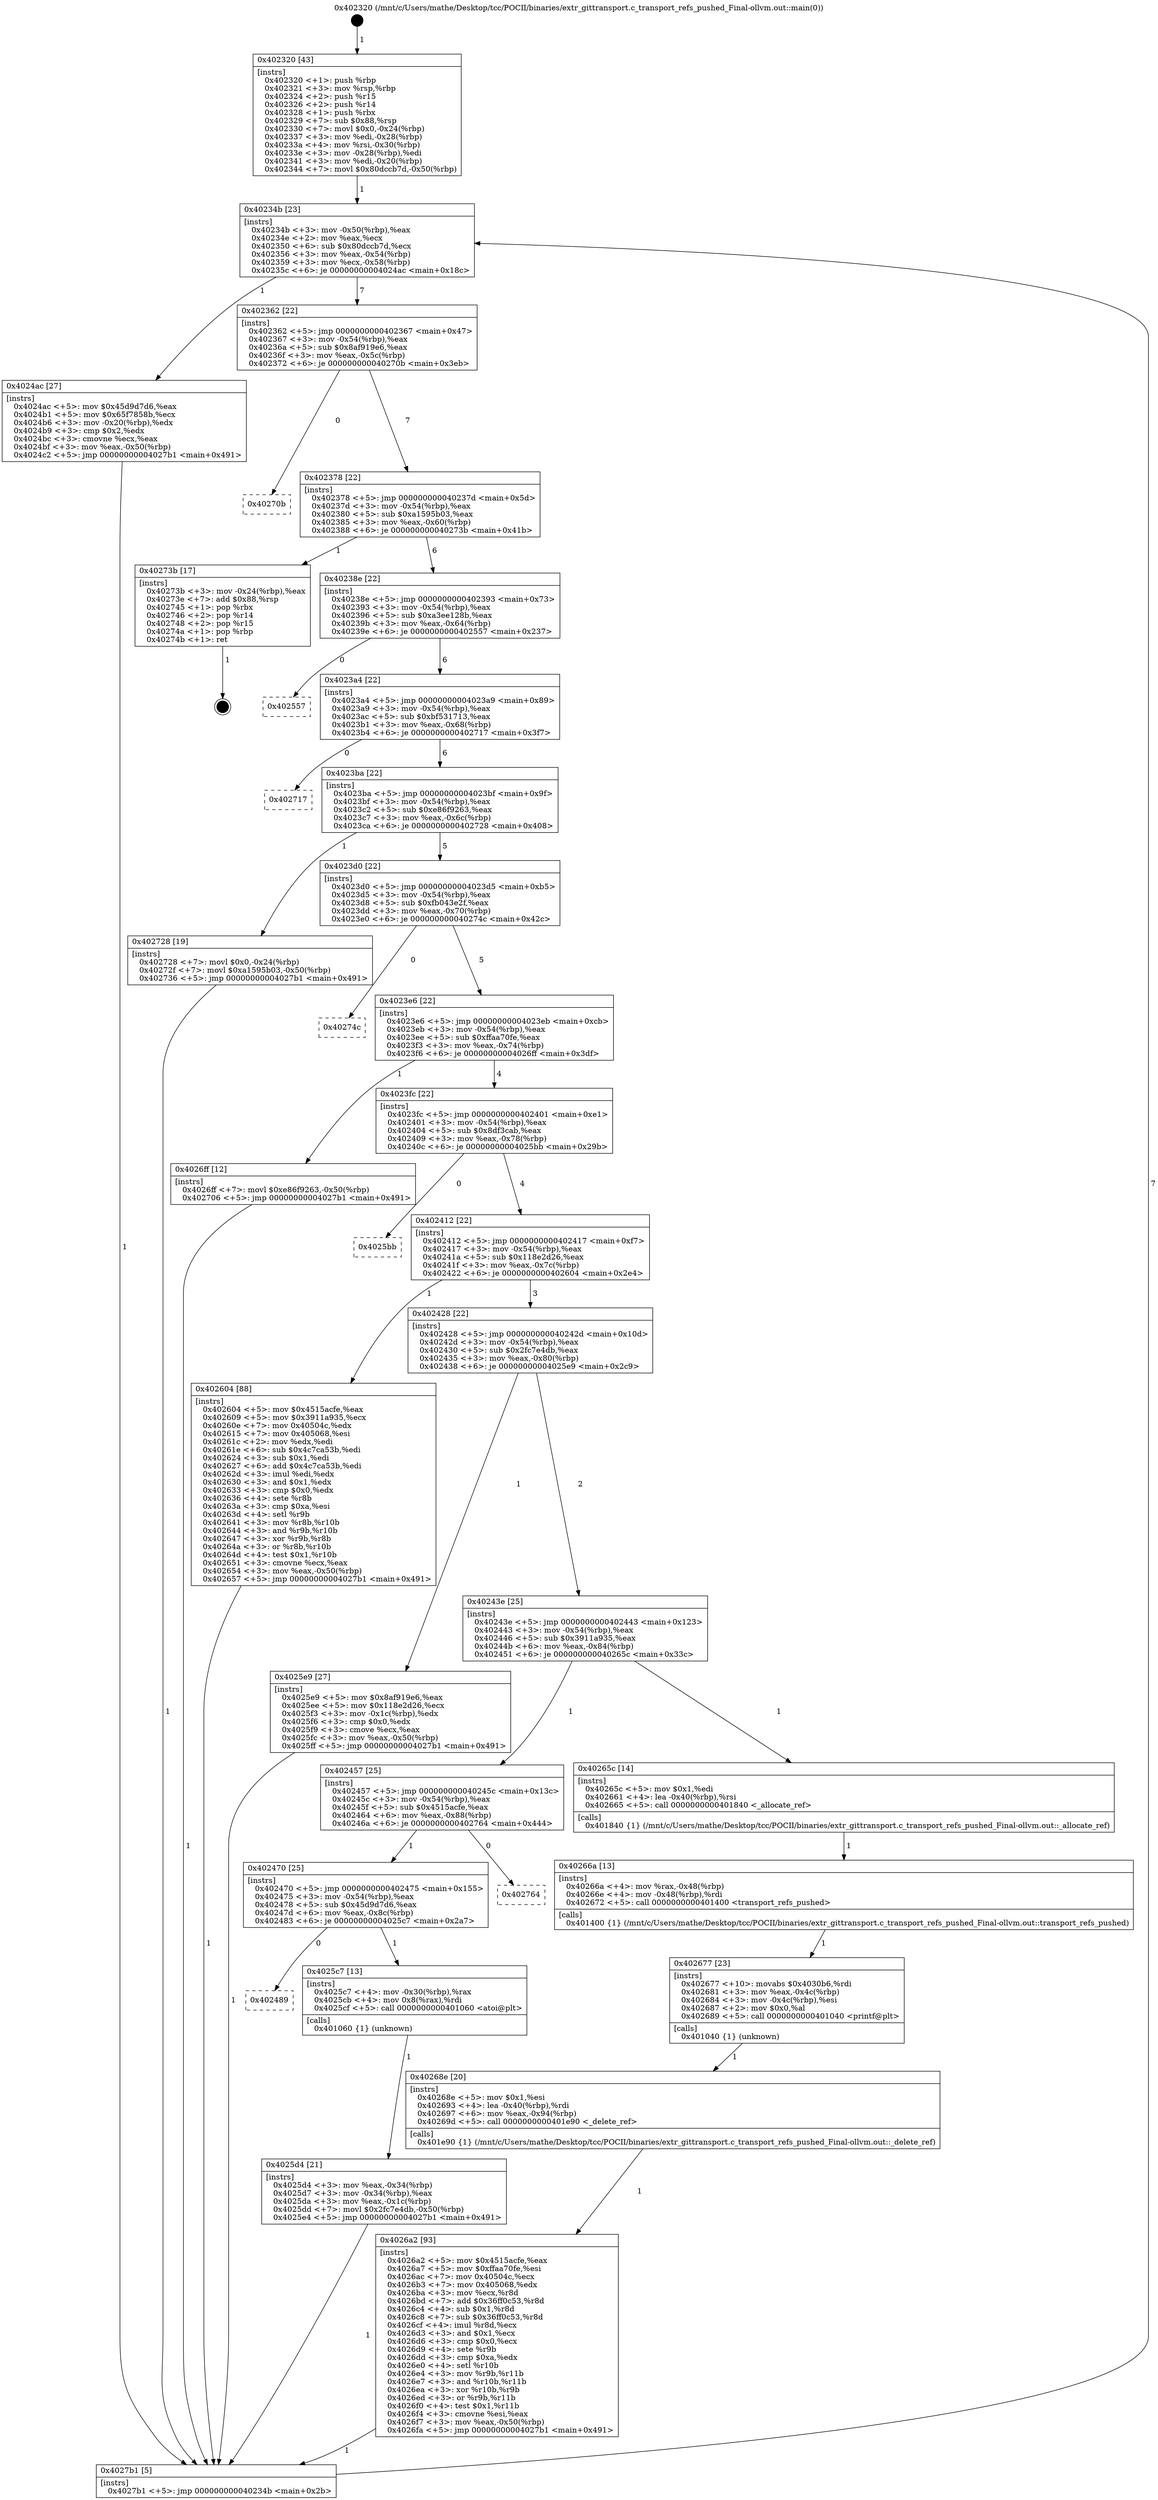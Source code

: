 digraph "0x402320" {
  label = "0x402320 (/mnt/c/Users/mathe/Desktop/tcc/POCII/binaries/extr_gittransport.c_transport_refs_pushed_Final-ollvm.out::main(0))"
  labelloc = "t"
  node[shape=record]

  Entry [label="",width=0.3,height=0.3,shape=circle,fillcolor=black,style=filled]
  "0x40234b" [label="{
     0x40234b [23]\l
     | [instrs]\l
     &nbsp;&nbsp;0x40234b \<+3\>: mov -0x50(%rbp),%eax\l
     &nbsp;&nbsp;0x40234e \<+2\>: mov %eax,%ecx\l
     &nbsp;&nbsp;0x402350 \<+6\>: sub $0x80dccb7d,%ecx\l
     &nbsp;&nbsp;0x402356 \<+3\>: mov %eax,-0x54(%rbp)\l
     &nbsp;&nbsp;0x402359 \<+3\>: mov %ecx,-0x58(%rbp)\l
     &nbsp;&nbsp;0x40235c \<+6\>: je 00000000004024ac \<main+0x18c\>\l
  }"]
  "0x4024ac" [label="{
     0x4024ac [27]\l
     | [instrs]\l
     &nbsp;&nbsp;0x4024ac \<+5\>: mov $0x45d9d7d6,%eax\l
     &nbsp;&nbsp;0x4024b1 \<+5\>: mov $0x65f7858b,%ecx\l
     &nbsp;&nbsp;0x4024b6 \<+3\>: mov -0x20(%rbp),%edx\l
     &nbsp;&nbsp;0x4024b9 \<+3\>: cmp $0x2,%edx\l
     &nbsp;&nbsp;0x4024bc \<+3\>: cmovne %ecx,%eax\l
     &nbsp;&nbsp;0x4024bf \<+3\>: mov %eax,-0x50(%rbp)\l
     &nbsp;&nbsp;0x4024c2 \<+5\>: jmp 00000000004027b1 \<main+0x491\>\l
  }"]
  "0x402362" [label="{
     0x402362 [22]\l
     | [instrs]\l
     &nbsp;&nbsp;0x402362 \<+5\>: jmp 0000000000402367 \<main+0x47\>\l
     &nbsp;&nbsp;0x402367 \<+3\>: mov -0x54(%rbp),%eax\l
     &nbsp;&nbsp;0x40236a \<+5\>: sub $0x8af919e6,%eax\l
     &nbsp;&nbsp;0x40236f \<+3\>: mov %eax,-0x5c(%rbp)\l
     &nbsp;&nbsp;0x402372 \<+6\>: je 000000000040270b \<main+0x3eb\>\l
  }"]
  "0x4027b1" [label="{
     0x4027b1 [5]\l
     | [instrs]\l
     &nbsp;&nbsp;0x4027b1 \<+5\>: jmp 000000000040234b \<main+0x2b\>\l
  }"]
  "0x402320" [label="{
     0x402320 [43]\l
     | [instrs]\l
     &nbsp;&nbsp;0x402320 \<+1\>: push %rbp\l
     &nbsp;&nbsp;0x402321 \<+3\>: mov %rsp,%rbp\l
     &nbsp;&nbsp;0x402324 \<+2\>: push %r15\l
     &nbsp;&nbsp;0x402326 \<+2\>: push %r14\l
     &nbsp;&nbsp;0x402328 \<+1\>: push %rbx\l
     &nbsp;&nbsp;0x402329 \<+7\>: sub $0x88,%rsp\l
     &nbsp;&nbsp;0x402330 \<+7\>: movl $0x0,-0x24(%rbp)\l
     &nbsp;&nbsp;0x402337 \<+3\>: mov %edi,-0x28(%rbp)\l
     &nbsp;&nbsp;0x40233a \<+4\>: mov %rsi,-0x30(%rbp)\l
     &nbsp;&nbsp;0x40233e \<+3\>: mov -0x28(%rbp),%edi\l
     &nbsp;&nbsp;0x402341 \<+3\>: mov %edi,-0x20(%rbp)\l
     &nbsp;&nbsp;0x402344 \<+7\>: movl $0x80dccb7d,-0x50(%rbp)\l
  }"]
  Exit [label="",width=0.3,height=0.3,shape=circle,fillcolor=black,style=filled,peripheries=2]
  "0x40270b" [label="{
     0x40270b\l
  }", style=dashed]
  "0x402378" [label="{
     0x402378 [22]\l
     | [instrs]\l
     &nbsp;&nbsp;0x402378 \<+5\>: jmp 000000000040237d \<main+0x5d\>\l
     &nbsp;&nbsp;0x40237d \<+3\>: mov -0x54(%rbp),%eax\l
     &nbsp;&nbsp;0x402380 \<+5\>: sub $0xa1595b03,%eax\l
     &nbsp;&nbsp;0x402385 \<+3\>: mov %eax,-0x60(%rbp)\l
     &nbsp;&nbsp;0x402388 \<+6\>: je 000000000040273b \<main+0x41b\>\l
  }"]
  "0x4026a2" [label="{
     0x4026a2 [93]\l
     | [instrs]\l
     &nbsp;&nbsp;0x4026a2 \<+5\>: mov $0x4515acfe,%eax\l
     &nbsp;&nbsp;0x4026a7 \<+5\>: mov $0xffaa70fe,%esi\l
     &nbsp;&nbsp;0x4026ac \<+7\>: mov 0x40504c,%ecx\l
     &nbsp;&nbsp;0x4026b3 \<+7\>: mov 0x405068,%edx\l
     &nbsp;&nbsp;0x4026ba \<+3\>: mov %ecx,%r8d\l
     &nbsp;&nbsp;0x4026bd \<+7\>: add $0x36ff0c53,%r8d\l
     &nbsp;&nbsp;0x4026c4 \<+4\>: sub $0x1,%r8d\l
     &nbsp;&nbsp;0x4026c8 \<+7\>: sub $0x36ff0c53,%r8d\l
     &nbsp;&nbsp;0x4026cf \<+4\>: imul %r8d,%ecx\l
     &nbsp;&nbsp;0x4026d3 \<+3\>: and $0x1,%ecx\l
     &nbsp;&nbsp;0x4026d6 \<+3\>: cmp $0x0,%ecx\l
     &nbsp;&nbsp;0x4026d9 \<+4\>: sete %r9b\l
     &nbsp;&nbsp;0x4026dd \<+3\>: cmp $0xa,%edx\l
     &nbsp;&nbsp;0x4026e0 \<+4\>: setl %r10b\l
     &nbsp;&nbsp;0x4026e4 \<+3\>: mov %r9b,%r11b\l
     &nbsp;&nbsp;0x4026e7 \<+3\>: and %r10b,%r11b\l
     &nbsp;&nbsp;0x4026ea \<+3\>: xor %r10b,%r9b\l
     &nbsp;&nbsp;0x4026ed \<+3\>: or %r9b,%r11b\l
     &nbsp;&nbsp;0x4026f0 \<+4\>: test $0x1,%r11b\l
     &nbsp;&nbsp;0x4026f4 \<+3\>: cmovne %esi,%eax\l
     &nbsp;&nbsp;0x4026f7 \<+3\>: mov %eax,-0x50(%rbp)\l
     &nbsp;&nbsp;0x4026fa \<+5\>: jmp 00000000004027b1 \<main+0x491\>\l
  }"]
  "0x40273b" [label="{
     0x40273b [17]\l
     | [instrs]\l
     &nbsp;&nbsp;0x40273b \<+3\>: mov -0x24(%rbp),%eax\l
     &nbsp;&nbsp;0x40273e \<+7\>: add $0x88,%rsp\l
     &nbsp;&nbsp;0x402745 \<+1\>: pop %rbx\l
     &nbsp;&nbsp;0x402746 \<+2\>: pop %r14\l
     &nbsp;&nbsp;0x402748 \<+2\>: pop %r15\l
     &nbsp;&nbsp;0x40274a \<+1\>: pop %rbp\l
     &nbsp;&nbsp;0x40274b \<+1\>: ret\l
  }"]
  "0x40238e" [label="{
     0x40238e [22]\l
     | [instrs]\l
     &nbsp;&nbsp;0x40238e \<+5\>: jmp 0000000000402393 \<main+0x73\>\l
     &nbsp;&nbsp;0x402393 \<+3\>: mov -0x54(%rbp),%eax\l
     &nbsp;&nbsp;0x402396 \<+5\>: sub $0xa3ee128b,%eax\l
     &nbsp;&nbsp;0x40239b \<+3\>: mov %eax,-0x64(%rbp)\l
     &nbsp;&nbsp;0x40239e \<+6\>: je 0000000000402557 \<main+0x237\>\l
  }"]
  "0x40268e" [label="{
     0x40268e [20]\l
     | [instrs]\l
     &nbsp;&nbsp;0x40268e \<+5\>: mov $0x1,%esi\l
     &nbsp;&nbsp;0x402693 \<+4\>: lea -0x40(%rbp),%rdi\l
     &nbsp;&nbsp;0x402697 \<+6\>: mov %eax,-0x94(%rbp)\l
     &nbsp;&nbsp;0x40269d \<+5\>: call 0000000000401e90 \<_delete_ref\>\l
     | [calls]\l
     &nbsp;&nbsp;0x401e90 \{1\} (/mnt/c/Users/mathe/Desktop/tcc/POCII/binaries/extr_gittransport.c_transport_refs_pushed_Final-ollvm.out::_delete_ref)\l
  }"]
  "0x402557" [label="{
     0x402557\l
  }", style=dashed]
  "0x4023a4" [label="{
     0x4023a4 [22]\l
     | [instrs]\l
     &nbsp;&nbsp;0x4023a4 \<+5\>: jmp 00000000004023a9 \<main+0x89\>\l
     &nbsp;&nbsp;0x4023a9 \<+3\>: mov -0x54(%rbp),%eax\l
     &nbsp;&nbsp;0x4023ac \<+5\>: sub $0xbf531713,%eax\l
     &nbsp;&nbsp;0x4023b1 \<+3\>: mov %eax,-0x68(%rbp)\l
     &nbsp;&nbsp;0x4023b4 \<+6\>: je 0000000000402717 \<main+0x3f7\>\l
  }"]
  "0x402677" [label="{
     0x402677 [23]\l
     | [instrs]\l
     &nbsp;&nbsp;0x402677 \<+10\>: movabs $0x4030b6,%rdi\l
     &nbsp;&nbsp;0x402681 \<+3\>: mov %eax,-0x4c(%rbp)\l
     &nbsp;&nbsp;0x402684 \<+3\>: mov -0x4c(%rbp),%esi\l
     &nbsp;&nbsp;0x402687 \<+2\>: mov $0x0,%al\l
     &nbsp;&nbsp;0x402689 \<+5\>: call 0000000000401040 \<printf@plt\>\l
     | [calls]\l
     &nbsp;&nbsp;0x401040 \{1\} (unknown)\l
  }"]
  "0x402717" [label="{
     0x402717\l
  }", style=dashed]
  "0x4023ba" [label="{
     0x4023ba [22]\l
     | [instrs]\l
     &nbsp;&nbsp;0x4023ba \<+5\>: jmp 00000000004023bf \<main+0x9f\>\l
     &nbsp;&nbsp;0x4023bf \<+3\>: mov -0x54(%rbp),%eax\l
     &nbsp;&nbsp;0x4023c2 \<+5\>: sub $0xe86f9263,%eax\l
     &nbsp;&nbsp;0x4023c7 \<+3\>: mov %eax,-0x6c(%rbp)\l
     &nbsp;&nbsp;0x4023ca \<+6\>: je 0000000000402728 \<main+0x408\>\l
  }"]
  "0x40266a" [label="{
     0x40266a [13]\l
     | [instrs]\l
     &nbsp;&nbsp;0x40266a \<+4\>: mov %rax,-0x48(%rbp)\l
     &nbsp;&nbsp;0x40266e \<+4\>: mov -0x48(%rbp),%rdi\l
     &nbsp;&nbsp;0x402672 \<+5\>: call 0000000000401400 \<transport_refs_pushed\>\l
     | [calls]\l
     &nbsp;&nbsp;0x401400 \{1\} (/mnt/c/Users/mathe/Desktop/tcc/POCII/binaries/extr_gittransport.c_transport_refs_pushed_Final-ollvm.out::transport_refs_pushed)\l
  }"]
  "0x402728" [label="{
     0x402728 [19]\l
     | [instrs]\l
     &nbsp;&nbsp;0x402728 \<+7\>: movl $0x0,-0x24(%rbp)\l
     &nbsp;&nbsp;0x40272f \<+7\>: movl $0xa1595b03,-0x50(%rbp)\l
     &nbsp;&nbsp;0x402736 \<+5\>: jmp 00000000004027b1 \<main+0x491\>\l
  }"]
  "0x4023d0" [label="{
     0x4023d0 [22]\l
     | [instrs]\l
     &nbsp;&nbsp;0x4023d0 \<+5\>: jmp 00000000004023d5 \<main+0xb5\>\l
     &nbsp;&nbsp;0x4023d5 \<+3\>: mov -0x54(%rbp),%eax\l
     &nbsp;&nbsp;0x4023d8 \<+5\>: sub $0xfb043e2f,%eax\l
     &nbsp;&nbsp;0x4023dd \<+3\>: mov %eax,-0x70(%rbp)\l
     &nbsp;&nbsp;0x4023e0 \<+6\>: je 000000000040274c \<main+0x42c\>\l
  }"]
  "0x4025d4" [label="{
     0x4025d4 [21]\l
     | [instrs]\l
     &nbsp;&nbsp;0x4025d4 \<+3\>: mov %eax,-0x34(%rbp)\l
     &nbsp;&nbsp;0x4025d7 \<+3\>: mov -0x34(%rbp),%eax\l
     &nbsp;&nbsp;0x4025da \<+3\>: mov %eax,-0x1c(%rbp)\l
     &nbsp;&nbsp;0x4025dd \<+7\>: movl $0x2fc7e4db,-0x50(%rbp)\l
     &nbsp;&nbsp;0x4025e4 \<+5\>: jmp 00000000004027b1 \<main+0x491\>\l
  }"]
  "0x40274c" [label="{
     0x40274c\l
  }", style=dashed]
  "0x4023e6" [label="{
     0x4023e6 [22]\l
     | [instrs]\l
     &nbsp;&nbsp;0x4023e6 \<+5\>: jmp 00000000004023eb \<main+0xcb\>\l
     &nbsp;&nbsp;0x4023eb \<+3\>: mov -0x54(%rbp),%eax\l
     &nbsp;&nbsp;0x4023ee \<+5\>: sub $0xffaa70fe,%eax\l
     &nbsp;&nbsp;0x4023f3 \<+3\>: mov %eax,-0x74(%rbp)\l
     &nbsp;&nbsp;0x4023f6 \<+6\>: je 00000000004026ff \<main+0x3df\>\l
  }"]
  "0x402489" [label="{
     0x402489\l
  }", style=dashed]
  "0x4026ff" [label="{
     0x4026ff [12]\l
     | [instrs]\l
     &nbsp;&nbsp;0x4026ff \<+7\>: movl $0xe86f9263,-0x50(%rbp)\l
     &nbsp;&nbsp;0x402706 \<+5\>: jmp 00000000004027b1 \<main+0x491\>\l
  }"]
  "0x4023fc" [label="{
     0x4023fc [22]\l
     | [instrs]\l
     &nbsp;&nbsp;0x4023fc \<+5\>: jmp 0000000000402401 \<main+0xe1\>\l
     &nbsp;&nbsp;0x402401 \<+3\>: mov -0x54(%rbp),%eax\l
     &nbsp;&nbsp;0x402404 \<+5\>: sub $0x8df3cab,%eax\l
     &nbsp;&nbsp;0x402409 \<+3\>: mov %eax,-0x78(%rbp)\l
     &nbsp;&nbsp;0x40240c \<+6\>: je 00000000004025bb \<main+0x29b\>\l
  }"]
  "0x4025c7" [label="{
     0x4025c7 [13]\l
     | [instrs]\l
     &nbsp;&nbsp;0x4025c7 \<+4\>: mov -0x30(%rbp),%rax\l
     &nbsp;&nbsp;0x4025cb \<+4\>: mov 0x8(%rax),%rdi\l
     &nbsp;&nbsp;0x4025cf \<+5\>: call 0000000000401060 \<atoi@plt\>\l
     | [calls]\l
     &nbsp;&nbsp;0x401060 \{1\} (unknown)\l
  }"]
  "0x4025bb" [label="{
     0x4025bb\l
  }", style=dashed]
  "0x402412" [label="{
     0x402412 [22]\l
     | [instrs]\l
     &nbsp;&nbsp;0x402412 \<+5\>: jmp 0000000000402417 \<main+0xf7\>\l
     &nbsp;&nbsp;0x402417 \<+3\>: mov -0x54(%rbp),%eax\l
     &nbsp;&nbsp;0x40241a \<+5\>: sub $0x118e2d26,%eax\l
     &nbsp;&nbsp;0x40241f \<+3\>: mov %eax,-0x7c(%rbp)\l
     &nbsp;&nbsp;0x402422 \<+6\>: je 0000000000402604 \<main+0x2e4\>\l
  }"]
  "0x402470" [label="{
     0x402470 [25]\l
     | [instrs]\l
     &nbsp;&nbsp;0x402470 \<+5\>: jmp 0000000000402475 \<main+0x155\>\l
     &nbsp;&nbsp;0x402475 \<+3\>: mov -0x54(%rbp),%eax\l
     &nbsp;&nbsp;0x402478 \<+5\>: sub $0x45d9d7d6,%eax\l
     &nbsp;&nbsp;0x40247d \<+6\>: mov %eax,-0x8c(%rbp)\l
     &nbsp;&nbsp;0x402483 \<+6\>: je 00000000004025c7 \<main+0x2a7\>\l
  }"]
  "0x402604" [label="{
     0x402604 [88]\l
     | [instrs]\l
     &nbsp;&nbsp;0x402604 \<+5\>: mov $0x4515acfe,%eax\l
     &nbsp;&nbsp;0x402609 \<+5\>: mov $0x3911a935,%ecx\l
     &nbsp;&nbsp;0x40260e \<+7\>: mov 0x40504c,%edx\l
     &nbsp;&nbsp;0x402615 \<+7\>: mov 0x405068,%esi\l
     &nbsp;&nbsp;0x40261c \<+2\>: mov %edx,%edi\l
     &nbsp;&nbsp;0x40261e \<+6\>: sub $0x4c7ca53b,%edi\l
     &nbsp;&nbsp;0x402624 \<+3\>: sub $0x1,%edi\l
     &nbsp;&nbsp;0x402627 \<+6\>: add $0x4c7ca53b,%edi\l
     &nbsp;&nbsp;0x40262d \<+3\>: imul %edi,%edx\l
     &nbsp;&nbsp;0x402630 \<+3\>: and $0x1,%edx\l
     &nbsp;&nbsp;0x402633 \<+3\>: cmp $0x0,%edx\l
     &nbsp;&nbsp;0x402636 \<+4\>: sete %r8b\l
     &nbsp;&nbsp;0x40263a \<+3\>: cmp $0xa,%esi\l
     &nbsp;&nbsp;0x40263d \<+4\>: setl %r9b\l
     &nbsp;&nbsp;0x402641 \<+3\>: mov %r8b,%r10b\l
     &nbsp;&nbsp;0x402644 \<+3\>: and %r9b,%r10b\l
     &nbsp;&nbsp;0x402647 \<+3\>: xor %r9b,%r8b\l
     &nbsp;&nbsp;0x40264a \<+3\>: or %r8b,%r10b\l
     &nbsp;&nbsp;0x40264d \<+4\>: test $0x1,%r10b\l
     &nbsp;&nbsp;0x402651 \<+3\>: cmovne %ecx,%eax\l
     &nbsp;&nbsp;0x402654 \<+3\>: mov %eax,-0x50(%rbp)\l
     &nbsp;&nbsp;0x402657 \<+5\>: jmp 00000000004027b1 \<main+0x491\>\l
  }"]
  "0x402428" [label="{
     0x402428 [22]\l
     | [instrs]\l
     &nbsp;&nbsp;0x402428 \<+5\>: jmp 000000000040242d \<main+0x10d\>\l
     &nbsp;&nbsp;0x40242d \<+3\>: mov -0x54(%rbp),%eax\l
     &nbsp;&nbsp;0x402430 \<+5\>: sub $0x2fc7e4db,%eax\l
     &nbsp;&nbsp;0x402435 \<+3\>: mov %eax,-0x80(%rbp)\l
     &nbsp;&nbsp;0x402438 \<+6\>: je 00000000004025e9 \<main+0x2c9\>\l
  }"]
  "0x402764" [label="{
     0x402764\l
  }", style=dashed]
  "0x4025e9" [label="{
     0x4025e9 [27]\l
     | [instrs]\l
     &nbsp;&nbsp;0x4025e9 \<+5\>: mov $0x8af919e6,%eax\l
     &nbsp;&nbsp;0x4025ee \<+5\>: mov $0x118e2d26,%ecx\l
     &nbsp;&nbsp;0x4025f3 \<+3\>: mov -0x1c(%rbp),%edx\l
     &nbsp;&nbsp;0x4025f6 \<+3\>: cmp $0x0,%edx\l
     &nbsp;&nbsp;0x4025f9 \<+3\>: cmove %ecx,%eax\l
     &nbsp;&nbsp;0x4025fc \<+3\>: mov %eax,-0x50(%rbp)\l
     &nbsp;&nbsp;0x4025ff \<+5\>: jmp 00000000004027b1 \<main+0x491\>\l
  }"]
  "0x40243e" [label="{
     0x40243e [25]\l
     | [instrs]\l
     &nbsp;&nbsp;0x40243e \<+5\>: jmp 0000000000402443 \<main+0x123\>\l
     &nbsp;&nbsp;0x402443 \<+3\>: mov -0x54(%rbp),%eax\l
     &nbsp;&nbsp;0x402446 \<+5\>: sub $0x3911a935,%eax\l
     &nbsp;&nbsp;0x40244b \<+6\>: mov %eax,-0x84(%rbp)\l
     &nbsp;&nbsp;0x402451 \<+6\>: je 000000000040265c \<main+0x33c\>\l
  }"]
  "0x402457" [label="{
     0x402457 [25]\l
     | [instrs]\l
     &nbsp;&nbsp;0x402457 \<+5\>: jmp 000000000040245c \<main+0x13c\>\l
     &nbsp;&nbsp;0x40245c \<+3\>: mov -0x54(%rbp),%eax\l
     &nbsp;&nbsp;0x40245f \<+5\>: sub $0x4515acfe,%eax\l
     &nbsp;&nbsp;0x402464 \<+6\>: mov %eax,-0x88(%rbp)\l
     &nbsp;&nbsp;0x40246a \<+6\>: je 0000000000402764 \<main+0x444\>\l
  }"]
  "0x40265c" [label="{
     0x40265c [14]\l
     | [instrs]\l
     &nbsp;&nbsp;0x40265c \<+5\>: mov $0x1,%edi\l
     &nbsp;&nbsp;0x402661 \<+4\>: lea -0x40(%rbp),%rsi\l
     &nbsp;&nbsp;0x402665 \<+5\>: call 0000000000401840 \<_allocate_ref\>\l
     | [calls]\l
     &nbsp;&nbsp;0x401840 \{1\} (/mnt/c/Users/mathe/Desktop/tcc/POCII/binaries/extr_gittransport.c_transport_refs_pushed_Final-ollvm.out::_allocate_ref)\l
  }"]
  Entry -> "0x402320" [label=" 1"]
  "0x40234b" -> "0x4024ac" [label=" 1"]
  "0x40234b" -> "0x402362" [label=" 7"]
  "0x4024ac" -> "0x4027b1" [label=" 1"]
  "0x402320" -> "0x40234b" [label=" 1"]
  "0x4027b1" -> "0x40234b" [label=" 7"]
  "0x40273b" -> Exit [label=" 1"]
  "0x402362" -> "0x40270b" [label=" 0"]
  "0x402362" -> "0x402378" [label=" 7"]
  "0x402728" -> "0x4027b1" [label=" 1"]
  "0x402378" -> "0x40273b" [label=" 1"]
  "0x402378" -> "0x40238e" [label=" 6"]
  "0x4026ff" -> "0x4027b1" [label=" 1"]
  "0x40238e" -> "0x402557" [label=" 0"]
  "0x40238e" -> "0x4023a4" [label=" 6"]
  "0x4026a2" -> "0x4027b1" [label=" 1"]
  "0x4023a4" -> "0x402717" [label=" 0"]
  "0x4023a4" -> "0x4023ba" [label=" 6"]
  "0x40268e" -> "0x4026a2" [label=" 1"]
  "0x4023ba" -> "0x402728" [label=" 1"]
  "0x4023ba" -> "0x4023d0" [label=" 5"]
  "0x402677" -> "0x40268e" [label=" 1"]
  "0x4023d0" -> "0x40274c" [label=" 0"]
  "0x4023d0" -> "0x4023e6" [label=" 5"]
  "0x40266a" -> "0x402677" [label=" 1"]
  "0x4023e6" -> "0x4026ff" [label=" 1"]
  "0x4023e6" -> "0x4023fc" [label=" 4"]
  "0x40265c" -> "0x40266a" [label=" 1"]
  "0x4023fc" -> "0x4025bb" [label=" 0"]
  "0x4023fc" -> "0x402412" [label=" 4"]
  "0x402604" -> "0x4027b1" [label=" 1"]
  "0x402412" -> "0x402604" [label=" 1"]
  "0x402412" -> "0x402428" [label=" 3"]
  "0x4025d4" -> "0x4027b1" [label=" 1"]
  "0x402428" -> "0x4025e9" [label=" 1"]
  "0x402428" -> "0x40243e" [label=" 2"]
  "0x4025c7" -> "0x4025d4" [label=" 1"]
  "0x40243e" -> "0x40265c" [label=" 1"]
  "0x40243e" -> "0x402457" [label=" 1"]
  "0x402470" -> "0x402489" [label=" 0"]
  "0x402457" -> "0x402764" [label=" 0"]
  "0x402457" -> "0x402470" [label=" 1"]
  "0x4025e9" -> "0x4027b1" [label=" 1"]
  "0x402470" -> "0x4025c7" [label=" 1"]
}
